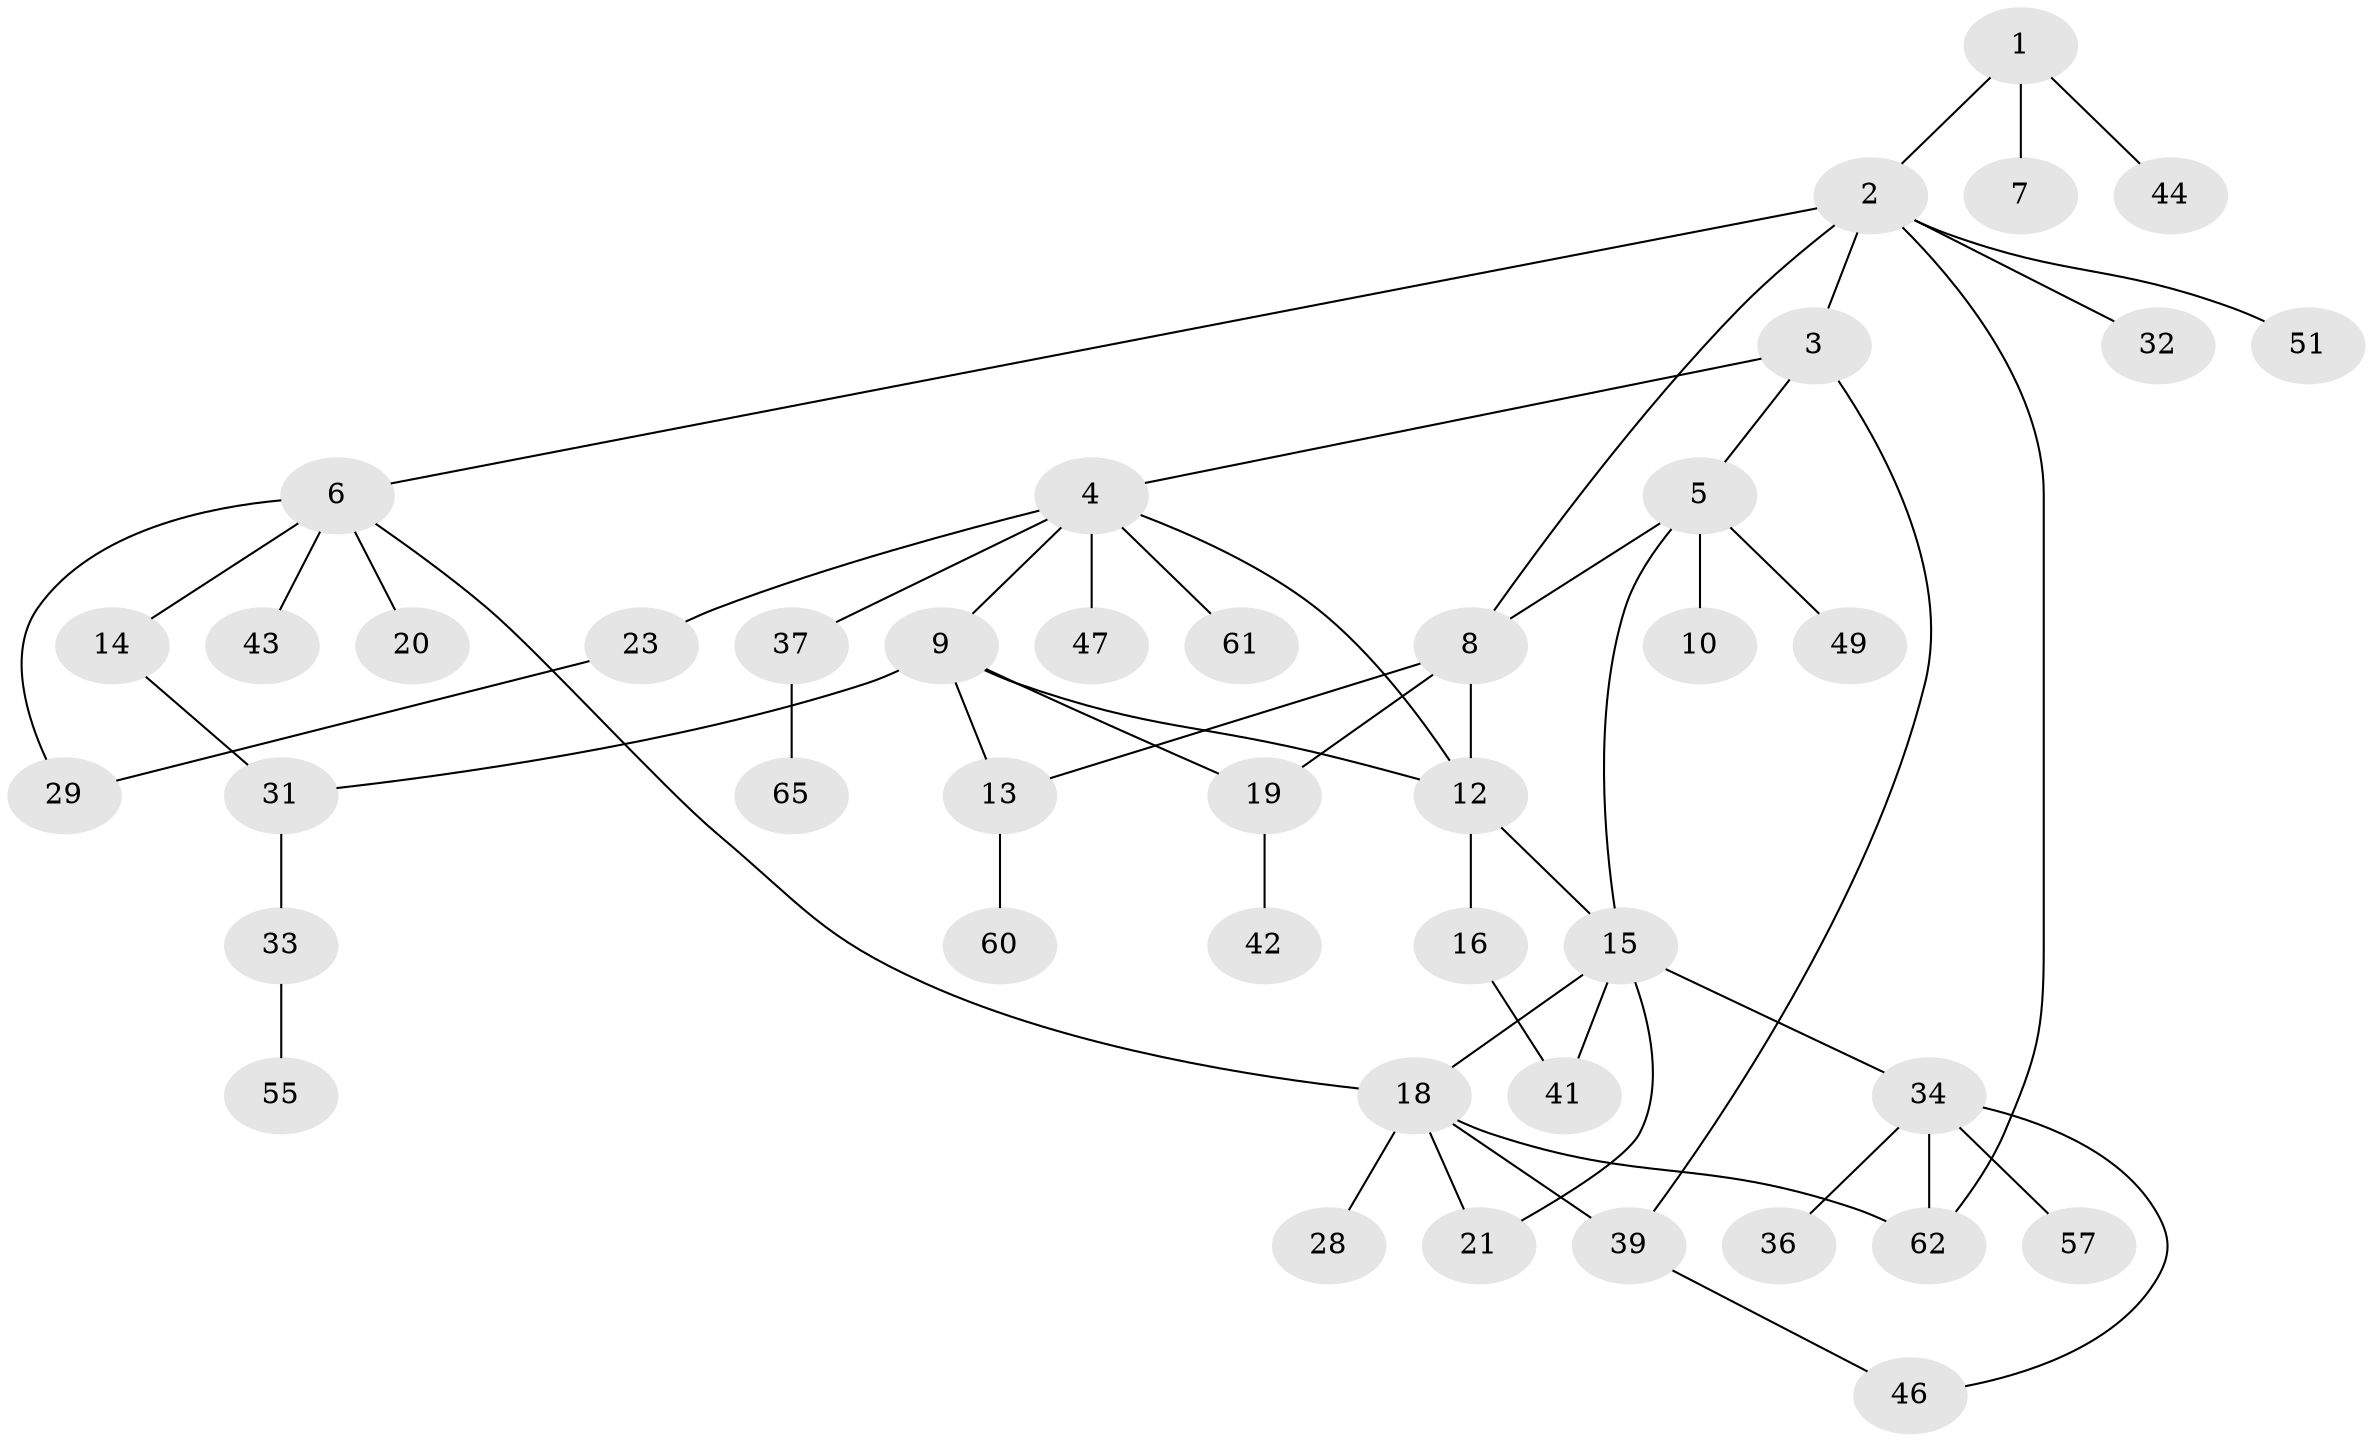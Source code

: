 // original degree distribution, {4: 0.10606060606060606, 5: 0.030303030303030304, 7: 0.015151515151515152, 6: 0.06060606060606061, 2: 0.2878787878787879, 3: 0.16666666666666666, 1: 0.3333333333333333}
// Generated by graph-tools (version 1.1) at 2025/41/03/06/25 10:41:31]
// undirected, 43 vertices, 57 edges
graph export_dot {
graph [start="1"]
  node [color=gray90,style=filled];
  1 [super="+35"];
  2 [super="+30"];
  3;
  4 [super="+56"];
  5 [super="+11"];
  6 [super="+24"];
  7 [super="+27"];
  8 [super="+50"];
  9 [super="+22"];
  10;
  12 [super="+26"];
  13 [super="+59"];
  14;
  15 [super="+17"];
  16 [super="+38"];
  18 [super="+25"];
  19 [super="+48"];
  20;
  21;
  23;
  28;
  29 [super="+66"];
  31 [super="+64"];
  32 [super="+40"];
  33 [super="+45"];
  34 [super="+52"];
  36;
  37 [super="+58"];
  39 [super="+63"];
  41 [super="+53"];
  42;
  43 [super="+54"];
  44;
  46;
  47;
  49;
  51;
  55;
  57;
  60;
  61;
  62;
  65;
  1 -- 2;
  1 -- 7;
  1 -- 44;
  2 -- 3;
  2 -- 6;
  2 -- 62;
  2 -- 32;
  2 -- 51;
  2 -- 8;
  3 -- 4;
  3 -- 5;
  3 -- 39;
  4 -- 9;
  4 -- 23;
  4 -- 37;
  4 -- 47;
  4 -- 61;
  4 -- 12;
  5 -- 8;
  5 -- 10;
  5 -- 15;
  5 -- 49;
  6 -- 14;
  6 -- 20;
  6 -- 43;
  6 -- 18;
  6 -- 29;
  8 -- 19;
  8 -- 12;
  8 -- 13;
  9 -- 12;
  9 -- 13;
  9 -- 31;
  9 -- 19;
  12 -- 16;
  12 -- 15;
  13 -- 60;
  14 -- 31;
  15 -- 18;
  15 -- 21;
  15 -- 34 [weight=2];
  15 -- 41;
  16 -- 41;
  18 -- 21;
  18 -- 39;
  18 -- 28;
  18 -- 62;
  19 -- 42;
  23 -- 29;
  31 -- 33;
  33 -- 55;
  34 -- 36;
  34 -- 46;
  34 -- 57;
  34 -- 62;
  37 -- 65;
  39 -- 46;
}
